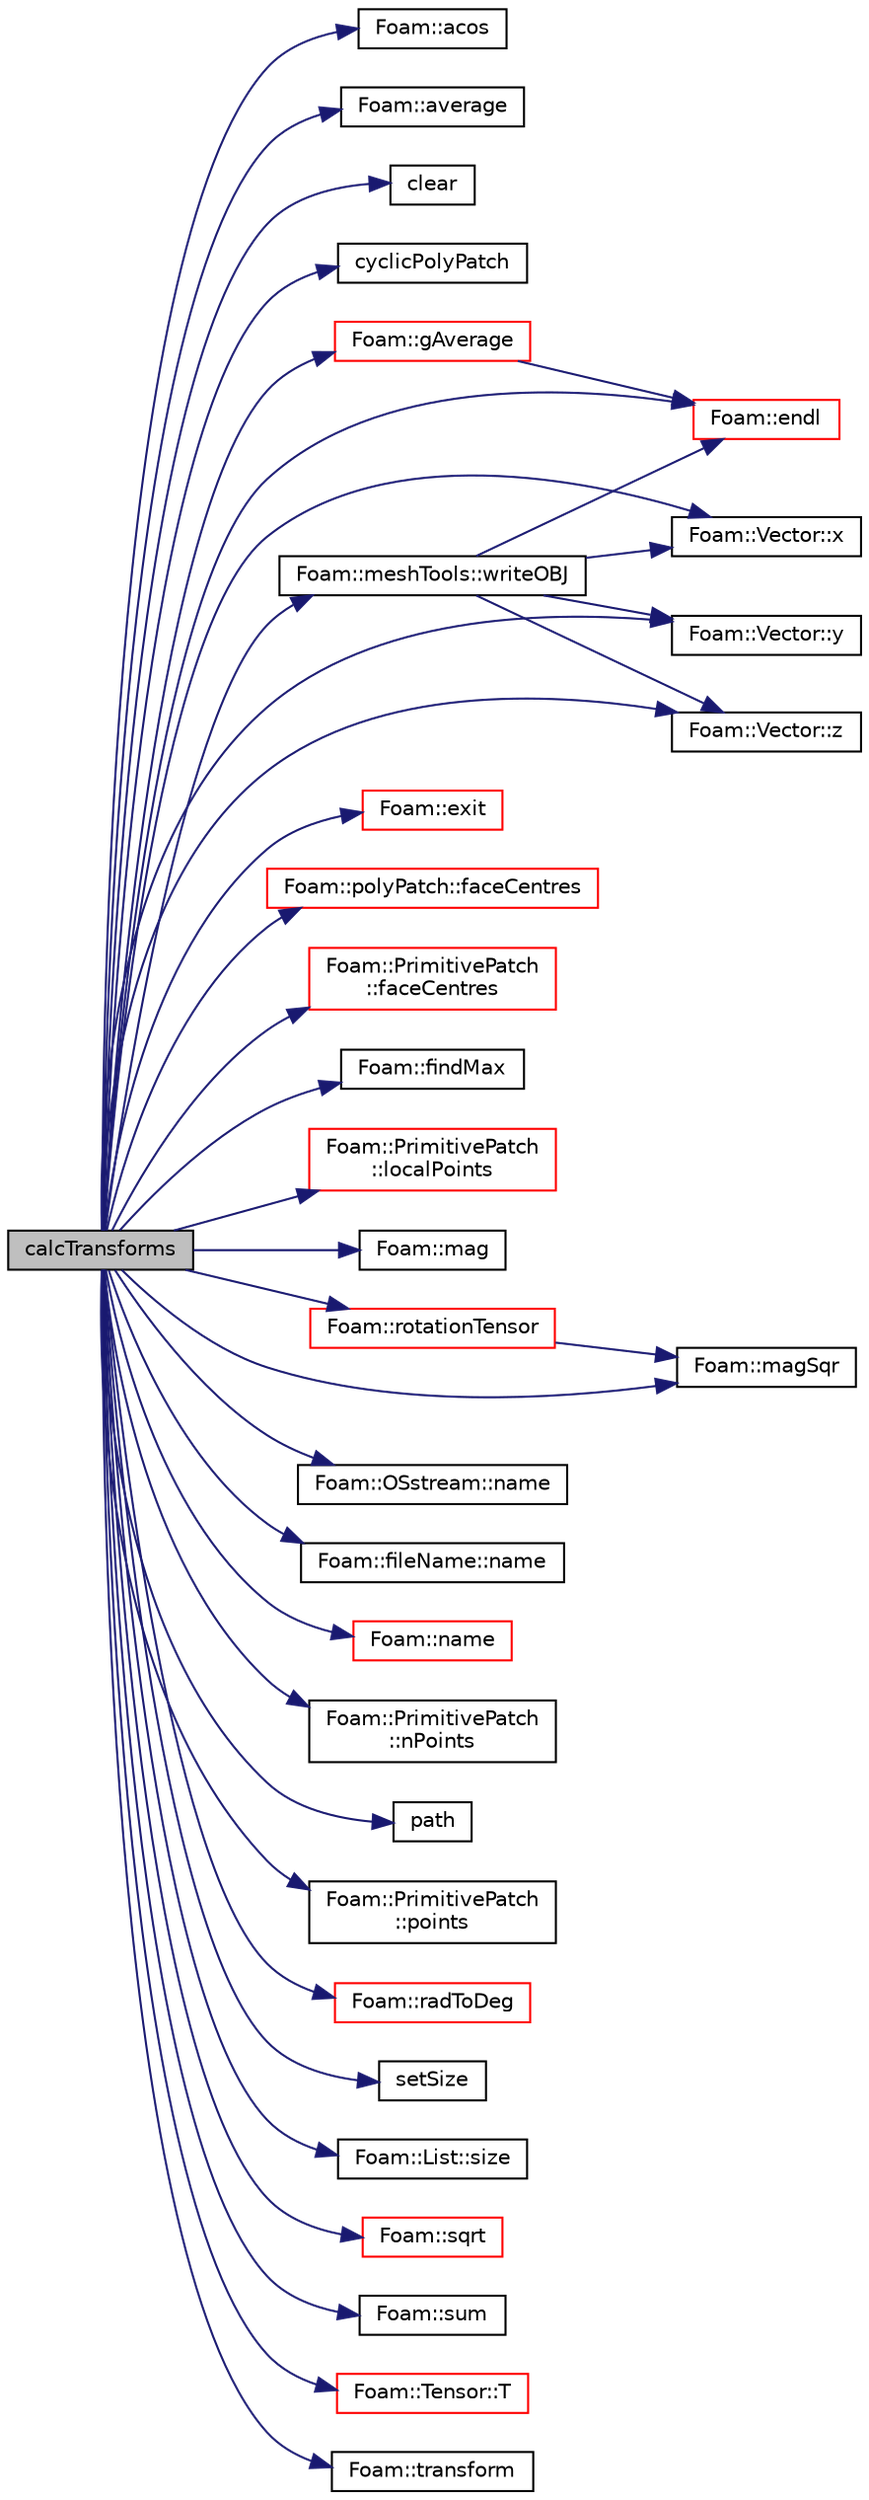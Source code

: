 digraph "calcTransforms"
{
  bgcolor="transparent";
  edge [fontname="Helvetica",fontsize="10",labelfontname="Helvetica",labelfontsize="10"];
  node [fontname="Helvetica",fontsize="10",shape=record];
  rankdir="LR";
  Node1 [label="calcTransforms",height=0.2,width=0.4,color="black", fillcolor="grey75", style="filled", fontcolor="black"];
  Node1 -> Node2 [color="midnightblue",fontsize="10",style="solid",fontname="Helvetica"];
  Node2 [label="Foam::acos",height=0.2,width=0.4,color="black",URL="$a10742.html#af1788b4e662ef398105742fd8bc861fc"];
  Node1 -> Node3 [color="midnightblue",fontsize="10",style="solid",fontname="Helvetica"];
  Node3 [label="Foam::average",height=0.2,width=0.4,color="black",URL="$a10742.html#a5a041ffab192e0ee23f9062c8f541068"];
  Node1 -> Node4 [color="midnightblue",fontsize="10",style="solid",fontname="Helvetica"];
  Node4 [label="clear",height=0.2,width=0.4,color="black",URL="$a03125.html#a3a533f9231a5668b9d8f301a79d57b73"];
  Node1 -> Node5 [color="midnightblue",fontsize="10",style="solid",fontname="Helvetica"];
  Node5 [label="cyclicPolyPatch",height=0.2,width=0.4,color="black",URL="$a00486.html#a58a7aedb10ea315520b6f36d5fa73823",tooltip="Construct from components. "];
  Node1 -> Node6 [color="midnightblue",fontsize="10",style="solid",fontname="Helvetica"];
  Node6 [label="Foam::endl",height=0.2,width=0.4,color="red",URL="$a10742.html#a2db8fe02a0d3909e9351bb4275b23ce4",tooltip="Add newline and flush stream. "];
  Node1 -> Node7 [color="midnightblue",fontsize="10",style="solid",fontname="Helvetica"];
  Node7 [label="Foam::exit",height=0.2,width=0.4,color="red",URL="$a10742.html#a06ca7250d8e89caf05243ec094843642"];
  Node1 -> Node8 [color="midnightblue",fontsize="10",style="solid",fontname="Helvetica"];
  Node8 [label="Foam::polyPatch::faceCentres",height=0.2,width=0.4,color="red",URL="$a01940.html#a9c8773ec47e74b787335e6a483d2600d",tooltip="Return face centres. "];
  Node1 -> Node9 [color="midnightblue",fontsize="10",style="solid",fontname="Helvetica"];
  Node9 [label="Foam::PrimitivePatch\l::faceCentres",height=0.2,width=0.4,color="red",URL="$a01977.html#a3f7e028407f9cc6cc3aa08672f9c1eb6",tooltip="Return face centres for patch. "];
  Node1 -> Node10 [color="midnightblue",fontsize="10",style="solid",fontname="Helvetica"];
  Node10 [label="Foam::findMax",height=0.2,width=0.4,color="black",URL="$a10742.html#a2d92f36ef5d90a5efde6f1869076d593",tooltip="Find index of max element (and larger than given element). "];
  Node1 -> Node11 [color="midnightblue",fontsize="10",style="solid",fontname="Helvetica"];
  Node11 [label="Foam::gAverage",height=0.2,width=0.4,color="red",URL="$a10742.html#ab45e56189711a2e5cdd381a0e2b6cc5c"];
  Node11 -> Node6 [color="midnightblue",fontsize="10",style="solid",fontname="Helvetica"];
  Node1 -> Node12 [color="midnightblue",fontsize="10",style="solid",fontname="Helvetica"];
  Node12 [label="Foam::PrimitivePatch\l::localPoints",height=0.2,width=0.4,color="red",URL="$a01977.html#a180aa335ba66b3224df33de8eb29b3bf",tooltip="Return pointField of points in patch. "];
  Node1 -> Node13 [color="midnightblue",fontsize="10",style="solid",fontname="Helvetica"];
  Node13 [label="Foam::mag",height=0.2,width=0.4,color="black",URL="$a10742.html#a929da2a3fdcf3dacbbe0487d3a330dae"];
  Node1 -> Node14 [color="midnightblue",fontsize="10",style="solid",fontname="Helvetica"];
  Node14 [label="Foam::magSqr",height=0.2,width=0.4,color="black",URL="$a10742.html#ae6fff2c6981e6d9618aa5038e69def6e"];
  Node1 -> Node15 [color="midnightblue",fontsize="10",style="solid",fontname="Helvetica"];
  Node15 [label="Foam::OSstream::name",height=0.2,width=0.4,color="black",URL="$a01741.html#ab27acd1d200f0d245337451aa2f31517",tooltip="Return the name of the stream. "];
  Node1 -> Node16 [color="midnightblue",fontsize="10",style="solid",fontname="Helvetica"];
  Node16 [label="Foam::fileName::name",height=0.2,width=0.4,color="black",URL="$a00781.html#a998485fa6e866c6158d991d4cfd4e384",tooltip="Return file name (part beyond last /) "];
  Node1 -> Node17 [color="midnightblue",fontsize="10",style="solid",fontname="Helvetica"];
  Node17 [label="Foam::name",height=0.2,width=0.4,color="red",URL="$a10742.html#adcb0df2bd4953cb6bb390272d8263c3a",tooltip="Return a string representation of a complex. "];
  Node1 -> Node18 [color="midnightblue",fontsize="10",style="solid",fontname="Helvetica"];
  Node18 [label="Foam::PrimitivePatch\l::nPoints",height=0.2,width=0.4,color="black",URL="$a01977.html#a9927abeba2c8506177084d644b6e573a",tooltip="Return number of points supporting patch faces. "];
  Node1 -> Node19 [color="midnightblue",fontsize="10",style="solid",fontname="Helvetica"];
  Node19 [label="path",height=0.2,width=0.4,color="black",URL="$a04516.html#ad8adfaf80503dc99cbb14bf07bf1eb22"];
  Node1 -> Node20 [color="midnightblue",fontsize="10",style="solid",fontname="Helvetica"];
  Node20 [label="Foam::PrimitivePatch\l::points",height=0.2,width=0.4,color="black",URL="$a01977.html#a1f42f31bcf706357682dcf097255b544",tooltip="Return reference to global points. "];
  Node1 -> Node21 [color="midnightblue",fontsize="10",style="solid",fontname="Helvetica"];
  Node21 [label="Foam::radToDeg",height=0.2,width=0.4,color="red",URL="$a10742.html#a43e249466ea923a1a1243c5f91fbd2d7",tooltip="Conversion from radians to degrees. "];
  Node1 -> Node22 [color="midnightblue",fontsize="10",style="solid",fontname="Helvetica"];
  Node22 [label="Foam::rotationTensor",height=0.2,width=0.4,color="red",URL="$a10742.html#a1be81720bcafb843826c32024fe5fbe3"];
  Node22 -> Node14 [color="midnightblue",fontsize="10",style="solid",fontname="Helvetica"];
  Node1 -> Node23 [color="midnightblue",fontsize="10",style="solid",fontname="Helvetica"];
  Node23 [label="setSize",height=0.2,width=0.4,color="black",URL="$a03932.html#a6f8d72476baf295a054f72dfbc9c61c3"];
  Node1 -> Node24 [color="midnightblue",fontsize="10",style="solid",fontname="Helvetica"];
  Node24 [label="Foam::List::size",height=0.2,width=0.4,color="black",URL="$a01367.html#a8a5f6fa29bd4b500caf186f60245b384",tooltip="Override size to be inconsistent with allocated storage. "];
  Node1 -> Node25 [color="midnightblue",fontsize="10",style="solid",fontname="Helvetica"];
  Node25 [label="Foam::sqrt",height=0.2,width=0.4,color="red",URL="$a10742.html#a8616bd62eebf2342a80222fecb1bda71"];
  Node1 -> Node26 [color="midnightblue",fontsize="10",style="solid",fontname="Helvetica"];
  Node26 [label="Foam::sum",height=0.2,width=0.4,color="black",URL="$a10742.html#a3d8733143aad0e03b300186ab4bef137"];
  Node1 -> Node27 [color="midnightblue",fontsize="10",style="solid",fontname="Helvetica"];
  Node27 [label="Foam::Tensor::T",height=0.2,width=0.4,color="red",URL="$a02571.html#acb64fa59a8bd0a9ca4e1ba42c7387263",tooltip="Transpose. "];
  Node1 -> Node28 [color="midnightblue",fontsize="10",style="solid",fontname="Helvetica"];
  Node28 [label="Foam::transform",height=0.2,width=0.4,color="black",URL="$a10742.html#a919915170941701c1223291531ad010c"];
  Node1 -> Node29 [color="midnightblue",fontsize="10",style="solid",fontname="Helvetica"];
  Node29 [label="Foam::meshTools::writeOBJ",height=0.2,width=0.4,color="black",URL="$a10797.html#afd76c6ccc8ee4a5957f0232218167c17",tooltip="Write obj representation of point. "];
  Node29 -> Node30 [color="midnightblue",fontsize="10",style="solid",fontname="Helvetica"];
  Node30 [label="Foam::Vector::x",height=0.2,width=0.4,color="black",URL="$a02797.html#aeb7dc4a97968c543f58f9c7082e55757"];
  Node29 -> Node31 [color="midnightblue",fontsize="10",style="solid",fontname="Helvetica"];
  Node31 [label="Foam::Vector::y",height=0.2,width=0.4,color="black",URL="$a02797.html#a77c00b469d89c23bd35d2eb236140f70"];
  Node29 -> Node32 [color="midnightblue",fontsize="10",style="solid",fontname="Helvetica"];
  Node32 [label="Foam::Vector::z",height=0.2,width=0.4,color="black",URL="$a02797.html#ac72a74f7dde9500927f63515c3f0a2f3"];
  Node29 -> Node6 [color="midnightblue",fontsize="10",style="solid",fontname="Helvetica"];
  Node1 -> Node30 [color="midnightblue",fontsize="10",style="solid",fontname="Helvetica"];
  Node1 -> Node31 [color="midnightblue",fontsize="10",style="solid",fontname="Helvetica"];
  Node1 -> Node32 [color="midnightblue",fontsize="10",style="solid",fontname="Helvetica"];
}
